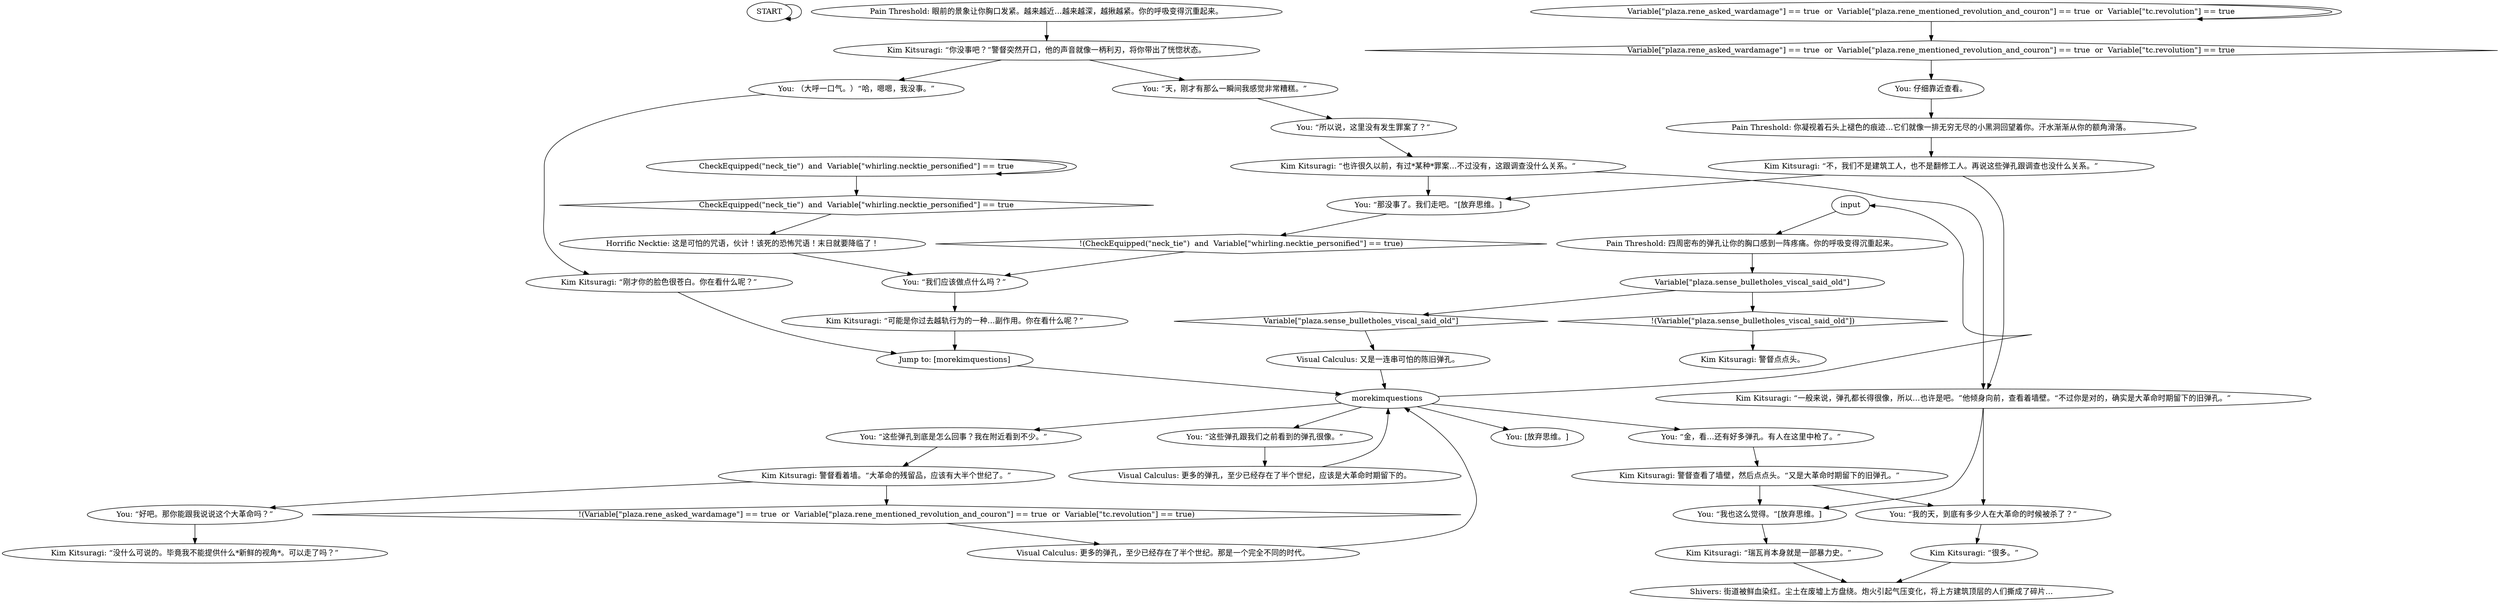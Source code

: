 # BACKYARD ORB / more bullet thoughts
# quick comments with kim or not about the other bullet holes in this wall.
# ==================================================
digraph G {
	  0 [label="START"];
	  1 [label="input"];
	  2 [label="You: 仔细靠近查看。"];
	  3 [label="Visual Calculus: 更多的弹孔，至少已经存在了半个世纪，应该是大革命时期留下的。"];
	  4 [label="Kim Kitsuragi: “一般来说，弹孔都长得很像，所以…也许是吧。”他倾身向前，查看着墙壁。“不过你是对的，确实是大革命时期留下的旧弹孔。”"];
	  5 [label="You: “好吧。那你能跟我说说这个大革命吗？”"];
	  6 [label="You: “所以说，这里没有发生罪案了？”"];
	  7 [label="Kim Kitsuragi: “可能是你过去越轨行为的一种…副作用。你在看什么呢？”"];
	  8 [label="Kim Kitsuragi: “不，我们不是建筑工人，也不是翻修工人。再说这些弹孔跟调查也没什么关系。”"];
	  9 [label="CheckEquipped(\"neck_tie\")  and  Variable[\"whirling.necktie_personified\"] == true"];
	  10 [label="CheckEquipped(\"neck_tie\")  and  Variable[\"whirling.necktie_personified\"] == true", shape=diamond];
	  11 [label="!(CheckEquipped(\"neck_tie\")  and  Variable[\"whirling.necktie_personified\"] == true)", shape=diamond];
	  12 [label="Kim Kitsuragi: 警督点点头。"];
	  13 [label="Variable[\"plaza.rene_asked_wardamage\"] == true  or  Variable[\"plaza.rene_mentioned_revolution_and_couron\"] == true  or  Variable[\"tc.revolution\"] == true"];
	  14 [label="Variable[\"plaza.rene_asked_wardamage\"] == true  or  Variable[\"plaza.rene_mentioned_revolution_and_couron\"] == true  or  Variable[\"tc.revolution\"] == true", shape=diamond];
	  15 [label="!(Variable[\"plaza.rene_asked_wardamage\"] == true  or  Variable[\"plaza.rene_mentioned_revolution_and_couron\"] == true  or  Variable[\"tc.revolution\"] == true)", shape=diamond];
	  16 [label="You: “我们应该做点什么吗？”"];
	  17 [label="Pain Threshold: 眼前的景象让你胸口发紧。越来越近…越来越深，越揪越紧。你的呼吸变得沉重起来。"];
	  18 [label="You: “天，刚才有那么一瞬间我感觉非常糟糕。”"];
	  19 [label="Shivers: 街道被鲜血染红。尘土在废墟上方盘绕。炮火引起气压变化，将上方建筑顶层的人们撕成了碎片…"];
	  20 [label="Visual Calculus: 更多的弹孔，至少已经存在了半个世纪。那是一个完全不同的时代。"];
	  21 [label="You: “这些弹孔跟我们之前看到的弹孔很像。”"];
	  22 [label="You: （大呼一口气。）“哈，嗯嗯，我没事。”"];
	  23 [label="You: [放弃思维。]"];
	  24 [label="You: “那没事了。我们走吧。”[放弃思维。]"];
	  25 [label="Kim Kitsuragi: “刚才你的脸色很苍白。你在看什么呢？”"];
	  26 [label="Jump to: [morekimquestions]"];
	  27 [label="You: “我也这么觉得。”[放弃思维。]"];
	  28 [label="Kim Kitsuragi: “没什么可说的。毕竟我不能提供什么*新鲜的视角*。可以走了吗？”"];
	  29 [label="morekimquestions"];
	  30 [label="Kim Kitsuragi: “你没事吧？”警督突然开口，他的声音就像一柄利刃，将你带出了恍惚状态。"];
	  31 [label="You: “我的天，到底有多少人在大革命的时候被杀了？”"];
	  32 [label="Kim Kitsuragi: “很多。”"];
	  33 [label="You: “金，看…还有好多弹孔。有人在这里中枪了。”"];
	  34 [label="Visual Calculus: 又是一连串可怕的陈旧弹孔。"];
	  35 [label="Kim Kitsuragi: “也许很久以前，有过*某种*罪案…不过没有，这跟调查没什么关系。”"];
	  36 [label="Variable[\"plaza.sense_bulletholes_viscal_said_old\"]"];
	  37 [label="Variable[\"plaza.sense_bulletholes_viscal_said_old\"]", shape=diamond];
	  38 [label="!(Variable[\"plaza.sense_bulletholes_viscal_said_old\"])", shape=diamond];
	  39 [label="Pain Threshold: 四周密布的弹孔让你的胸口感到一阵疼痛。你的呼吸变得沉重起来。"];
	  40 [label="Kim Kitsuragi: 警督查看了墙壁，然后点点头。“又是大革命时期留下的旧弹孔。”"];
	  41 [label="You: “这些弹孔到底是怎么回事？我在附近看到不少。”"];
	  42 [label="Kim Kitsuragi: 警督看着墙。“大革命的残留品，应该有大半个世纪了。”"];
	  43 [label="Horrific Necktie: 这是可怕的咒语，伙计！该死的恐怖咒语！末日就要降临了！"];
	  44 [label="Kim Kitsuragi: “瑞瓦肖本身就是一部暴力史。”"];
	  45 [label="Pain Threshold: 你凝视着石头上褪色的痕迹…它们就像一排无穷无尽的小黑洞回望着你。汗水渐渐从你的额角滑落。"];
	  0 -> 0
	  1 -> 39
	  2 -> 45
	  3 -> 29
	  4 -> 27
	  4 -> 31
	  5 -> 28
	  6 -> 35
	  7 -> 26
	  8 -> 24
	  8 -> 4
	  9 -> 9
	  9 -> 10
	  10 -> 43
	  11 -> 16
	  13 -> 13
	  13 -> 14
	  14 -> 2
	  15 -> 20
	  16 -> 7
	  17 -> 30
	  18 -> 6
	  20 -> 29
	  21 -> 3
	  22 -> 25
	  24 -> 11
	  25 -> 26
	  26 -> 29
	  27 -> 44
	  29 -> 1
	  29 -> 33
	  29 -> 41
	  29 -> 21
	  29 -> 23
	  30 -> 18
	  30 -> 22
	  31 -> 32
	  32 -> 19
	  33 -> 40
	  34 -> 29
	  35 -> 24
	  35 -> 4
	  36 -> 37
	  36 -> 38
	  37 -> 34
	  38 -> 12
	  39 -> 36
	  40 -> 27
	  40 -> 31
	  41 -> 42
	  42 -> 5
	  42 -> 15
	  43 -> 16
	  44 -> 19
	  45 -> 8
}

